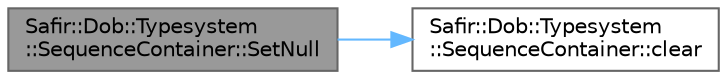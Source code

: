 digraph "Safir::Dob::Typesystem::SequenceContainer::SetNull"
{
 // LATEX_PDF_SIZE
  bgcolor="transparent";
  edge [fontname=Helvetica,fontsize=10,labelfontname=Helvetica,labelfontsize=10];
  node [fontname=Helvetica,fontsize=10,shape=box,height=0.2,width=0.4];
  rankdir="LR";
  Node1 [label="Safir::Dob::Typesystem\l::SequenceContainer::SetNull",height=0.2,width=0.4,color="gray40", fillcolor="grey60", style="filled", fontcolor="black",tooltip="Set the container to null."];
  Node1 -> Node2 [color="steelblue1",style="solid"];
  Node2 [label="Safir::Dob::Typesystem\l::SequenceContainer::clear",height=0.2,width=0.4,color="grey40", fillcolor="white", style="filled",URL="$a01527.html#af11011e24d3c8dfa25ae0fe7779e068b",tooltip="Clear the sequence, i.e remove all values."];
}
